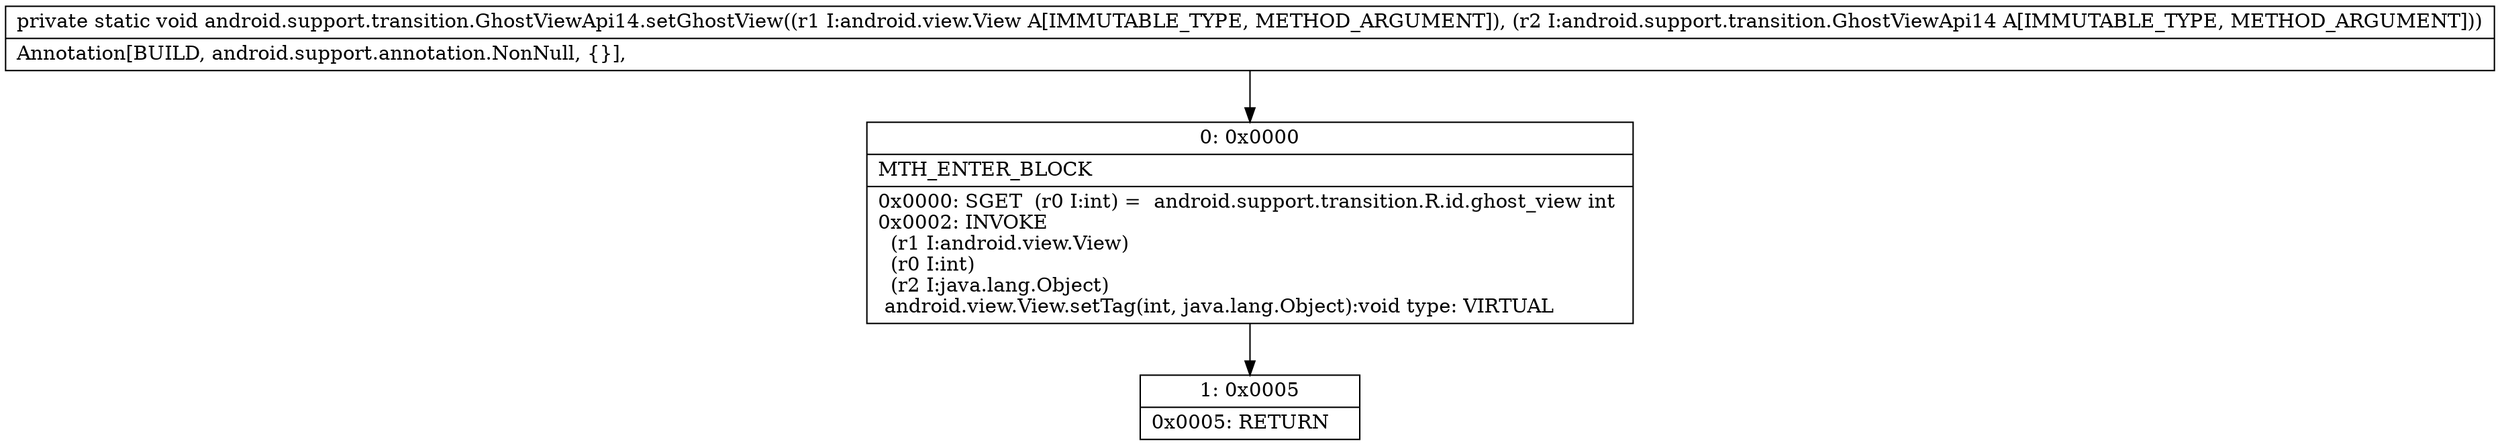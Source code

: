 digraph "CFG forandroid.support.transition.GhostViewApi14.setGhostView(Landroid\/view\/View;Landroid\/support\/transition\/GhostViewApi14;)V" {
Node_0 [shape=record,label="{0\:\ 0x0000|MTH_ENTER_BLOCK\l|0x0000: SGET  (r0 I:int) =  android.support.transition.R.id.ghost_view int \l0x0002: INVOKE  \l  (r1 I:android.view.View)\l  (r0 I:int)\l  (r2 I:java.lang.Object)\l android.view.View.setTag(int, java.lang.Object):void type: VIRTUAL \l}"];
Node_1 [shape=record,label="{1\:\ 0x0005|0x0005: RETURN   \l}"];
MethodNode[shape=record,label="{private static void android.support.transition.GhostViewApi14.setGhostView((r1 I:android.view.View A[IMMUTABLE_TYPE, METHOD_ARGUMENT]), (r2 I:android.support.transition.GhostViewApi14 A[IMMUTABLE_TYPE, METHOD_ARGUMENT]))  | Annotation[BUILD, android.support.annotation.NonNull, \{\}], \l}"];
MethodNode -> Node_0;
Node_0 -> Node_1;
}

